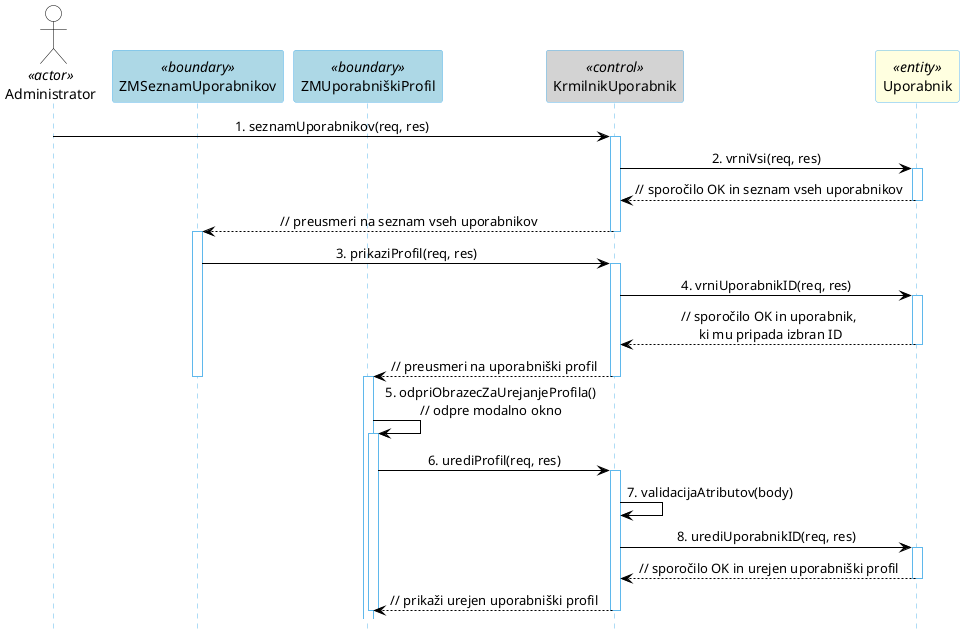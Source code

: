 @startuml
hide footbox

skinparam backgroundcolor transparent
skinparam defaultTextAlignment center
skinparam actorBorderColor black
skinparam actorBackgroundColor white
skinparam arrowColor black  
skinparam sequenceLifeLineBorderColor #5FB8EC
skinparam sequenceParticipantBorderColor #5FB8EC
skinparam sequenceParticipantBackgroundColor white


actor "Administrator" as Prijavljen <<actor>>
participant "ZMSeznamUporabnikov" as SeznamUporabnikov <<boundary>> #lightBlue
participant "ZMUporabniškiProfil" as MojProfil <<boundary>> #lightBlue
participant "KrmilnikUporabnik" as Krmilnik <<control>> #lightGray
participant Uporabnik <<entity>> #lightYellow

Prijavljen -> Krmilnik: 1. seznamUporabnikov(req, res)
activate Krmilnik
Krmilnik -> Uporabnik: 2. vrniVsi(req, res)
activate Uporabnik
Krmilnik <-- Uporabnik: // sporočilo OK in seznam vseh uporabnikov
deactivate Uporabnik
SeznamUporabnikov <-- Krmilnik: // preusmeri na seznam vseh uporabnikov
deactivate Krmilnik
activate SeznamUporabnikov
SeznamUporabnikov -> Krmilnik: 3. prikaziProfil(req, res)
activate Krmilnik
Krmilnik -> Uporabnik: 4. vrniUporabnikID(req, res)
activate Uporabnik
Krmilnik <-- Uporabnik: // sporočilo OK in uporabnik,\n ki mu pripada izbran ID
deactivate Uporabnik
MojProfil <-- Krmilnik: // preusmeri na uporabniški profil
deactivate Krmilnik
deactivate SeznamUporabnikov
activate MojProfil
MojProfil -> MojProfil: 5. odpriObrazecZaUrejanjeProfila()\n// odpre modalno okno
activate MojProfil
MojProfil -> Krmilnik: 6. urediProfil(req, res)
activate Krmilnik
Krmilnik -> Krmilnik: 7. validacijaAtributov(body)
Krmilnik -> Uporabnik: 8. urediUporabnikID(req, res)
activate Uporabnik
Krmilnik <-- Uporabnik: // sporočilo OK in urejen uporabniški profil
deactivate Uporabnik
MojProfil <-- Krmilnik: // prikaži urejen uporabniški profil
deactivate Krmilnik
deactivate MojProfil
@enduml